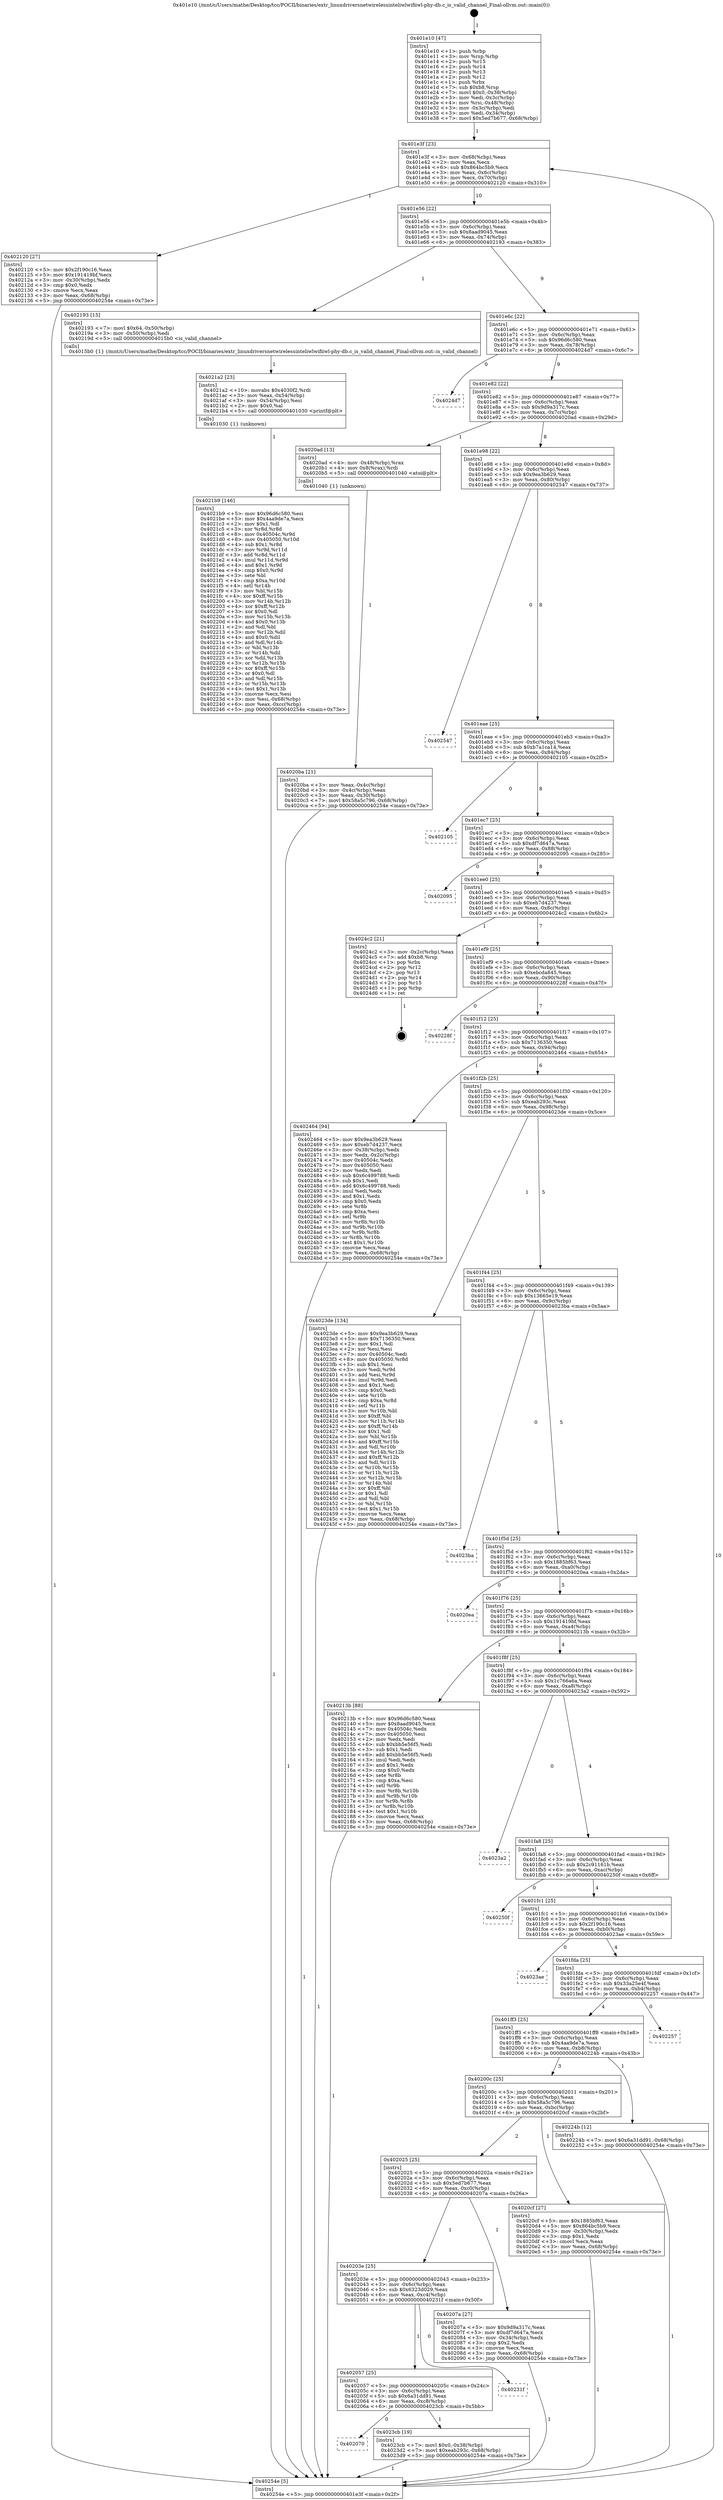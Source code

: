 digraph "0x401e10" {
  label = "0x401e10 (/mnt/c/Users/mathe/Desktop/tcc/POCII/binaries/extr_linuxdriversnetwirelessinteliwlwifiiwl-phy-db.c_is_valid_channel_Final-ollvm.out::main(0))"
  labelloc = "t"
  node[shape=record]

  Entry [label="",width=0.3,height=0.3,shape=circle,fillcolor=black,style=filled]
  "0x401e3f" [label="{
     0x401e3f [23]\l
     | [instrs]\l
     &nbsp;&nbsp;0x401e3f \<+3\>: mov -0x68(%rbp),%eax\l
     &nbsp;&nbsp;0x401e42 \<+2\>: mov %eax,%ecx\l
     &nbsp;&nbsp;0x401e44 \<+6\>: sub $0x864bc5b9,%ecx\l
     &nbsp;&nbsp;0x401e4a \<+3\>: mov %eax,-0x6c(%rbp)\l
     &nbsp;&nbsp;0x401e4d \<+3\>: mov %ecx,-0x70(%rbp)\l
     &nbsp;&nbsp;0x401e50 \<+6\>: je 0000000000402120 \<main+0x310\>\l
  }"]
  "0x402120" [label="{
     0x402120 [27]\l
     | [instrs]\l
     &nbsp;&nbsp;0x402120 \<+5\>: mov $0x2f190c16,%eax\l
     &nbsp;&nbsp;0x402125 \<+5\>: mov $0x191419bf,%ecx\l
     &nbsp;&nbsp;0x40212a \<+3\>: mov -0x30(%rbp),%edx\l
     &nbsp;&nbsp;0x40212d \<+3\>: cmp $0x0,%edx\l
     &nbsp;&nbsp;0x402130 \<+3\>: cmove %ecx,%eax\l
     &nbsp;&nbsp;0x402133 \<+3\>: mov %eax,-0x68(%rbp)\l
     &nbsp;&nbsp;0x402136 \<+5\>: jmp 000000000040254e \<main+0x73e\>\l
  }"]
  "0x401e56" [label="{
     0x401e56 [22]\l
     | [instrs]\l
     &nbsp;&nbsp;0x401e56 \<+5\>: jmp 0000000000401e5b \<main+0x4b\>\l
     &nbsp;&nbsp;0x401e5b \<+3\>: mov -0x6c(%rbp),%eax\l
     &nbsp;&nbsp;0x401e5e \<+5\>: sub $0x8aad9045,%eax\l
     &nbsp;&nbsp;0x401e63 \<+3\>: mov %eax,-0x74(%rbp)\l
     &nbsp;&nbsp;0x401e66 \<+6\>: je 0000000000402193 \<main+0x383\>\l
  }"]
  Exit [label="",width=0.3,height=0.3,shape=circle,fillcolor=black,style=filled,peripheries=2]
  "0x402193" [label="{
     0x402193 [15]\l
     | [instrs]\l
     &nbsp;&nbsp;0x402193 \<+7\>: movl $0x64,-0x50(%rbp)\l
     &nbsp;&nbsp;0x40219a \<+3\>: mov -0x50(%rbp),%edi\l
     &nbsp;&nbsp;0x40219d \<+5\>: call 00000000004015b0 \<is_valid_channel\>\l
     | [calls]\l
     &nbsp;&nbsp;0x4015b0 \{1\} (/mnt/c/Users/mathe/Desktop/tcc/POCII/binaries/extr_linuxdriversnetwirelessinteliwlwifiiwl-phy-db.c_is_valid_channel_Final-ollvm.out::is_valid_channel)\l
  }"]
  "0x401e6c" [label="{
     0x401e6c [22]\l
     | [instrs]\l
     &nbsp;&nbsp;0x401e6c \<+5\>: jmp 0000000000401e71 \<main+0x61\>\l
     &nbsp;&nbsp;0x401e71 \<+3\>: mov -0x6c(%rbp),%eax\l
     &nbsp;&nbsp;0x401e74 \<+5\>: sub $0x96d6c580,%eax\l
     &nbsp;&nbsp;0x401e79 \<+3\>: mov %eax,-0x78(%rbp)\l
     &nbsp;&nbsp;0x401e7c \<+6\>: je 00000000004024d7 \<main+0x6c7\>\l
  }"]
  "0x402070" [label="{
     0x402070\l
  }", style=dashed]
  "0x4024d7" [label="{
     0x4024d7\l
  }", style=dashed]
  "0x401e82" [label="{
     0x401e82 [22]\l
     | [instrs]\l
     &nbsp;&nbsp;0x401e82 \<+5\>: jmp 0000000000401e87 \<main+0x77\>\l
     &nbsp;&nbsp;0x401e87 \<+3\>: mov -0x6c(%rbp),%eax\l
     &nbsp;&nbsp;0x401e8a \<+5\>: sub $0x9d9a317c,%eax\l
     &nbsp;&nbsp;0x401e8f \<+3\>: mov %eax,-0x7c(%rbp)\l
     &nbsp;&nbsp;0x401e92 \<+6\>: je 00000000004020ad \<main+0x29d\>\l
  }"]
  "0x4023cb" [label="{
     0x4023cb [19]\l
     | [instrs]\l
     &nbsp;&nbsp;0x4023cb \<+7\>: movl $0x0,-0x38(%rbp)\l
     &nbsp;&nbsp;0x4023d2 \<+7\>: movl $0xeab293c,-0x68(%rbp)\l
     &nbsp;&nbsp;0x4023d9 \<+5\>: jmp 000000000040254e \<main+0x73e\>\l
  }"]
  "0x4020ad" [label="{
     0x4020ad [13]\l
     | [instrs]\l
     &nbsp;&nbsp;0x4020ad \<+4\>: mov -0x48(%rbp),%rax\l
     &nbsp;&nbsp;0x4020b1 \<+4\>: mov 0x8(%rax),%rdi\l
     &nbsp;&nbsp;0x4020b5 \<+5\>: call 0000000000401040 \<atoi@plt\>\l
     | [calls]\l
     &nbsp;&nbsp;0x401040 \{1\} (unknown)\l
  }"]
  "0x401e98" [label="{
     0x401e98 [22]\l
     | [instrs]\l
     &nbsp;&nbsp;0x401e98 \<+5\>: jmp 0000000000401e9d \<main+0x8d\>\l
     &nbsp;&nbsp;0x401e9d \<+3\>: mov -0x6c(%rbp),%eax\l
     &nbsp;&nbsp;0x401ea0 \<+5\>: sub $0x9ea3b629,%eax\l
     &nbsp;&nbsp;0x401ea5 \<+3\>: mov %eax,-0x80(%rbp)\l
     &nbsp;&nbsp;0x401ea8 \<+6\>: je 0000000000402547 \<main+0x737\>\l
  }"]
  "0x402057" [label="{
     0x402057 [25]\l
     | [instrs]\l
     &nbsp;&nbsp;0x402057 \<+5\>: jmp 000000000040205c \<main+0x24c\>\l
     &nbsp;&nbsp;0x40205c \<+3\>: mov -0x6c(%rbp),%eax\l
     &nbsp;&nbsp;0x40205f \<+5\>: sub $0x6a31dd91,%eax\l
     &nbsp;&nbsp;0x402064 \<+6\>: mov %eax,-0xc8(%rbp)\l
     &nbsp;&nbsp;0x40206a \<+6\>: je 00000000004023cb \<main+0x5bb\>\l
  }"]
  "0x402547" [label="{
     0x402547\l
  }", style=dashed]
  "0x401eae" [label="{
     0x401eae [25]\l
     | [instrs]\l
     &nbsp;&nbsp;0x401eae \<+5\>: jmp 0000000000401eb3 \<main+0xa3\>\l
     &nbsp;&nbsp;0x401eb3 \<+3\>: mov -0x6c(%rbp),%eax\l
     &nbsp;&nbsp;0x401eb6 \<+5\>: sub $0xb7a1ca14,%eax\l
     &nbsp;&nbsp;0x401ebb \<+6\>: mov %eax,-0x84(%rbp)\l
     &nbsp;&nbsp;0x401ec1 \<+6\>: je 0000000000402105 \<main+0x2f5\>\l
  }"]
  "0x40231f" [label="{
     0x40231f\l
  }", style=dashed]
  "0x402105" [label="{
     0x402105\l
  }", style=dashed]
  "0x401ec7" [label="{
     0x401ec7 [25]\l
     | [instrs]\l
     &nbsp;&nbsp;0x401ec7 \<+5\>: jmp 0000000000401ecc \<main+0xbc\>\l
     &nbsp;&nbsp;0x401ecc \<+3\>: mov -0x6c(%rbp),%eax\l
     &nbsp;&nbsp;0x401ecf \<+5\>: sub $0xdf7d647a,%eax\l
     &nbsp;&nbsp;0x401ed4 \<+6\>: mov %eax,-0x88(%rbp)\l
     &nbsp;&nbsp;0x401eda \<+6\>: je 0000000000402095 \<main+0x285\>\l
  }"]
  "0x4021b9" [label="{
     0x4021b9 [146]\l
     | [instrs]\l
     &nbsp;&nbsp;0x4021b9 \<+5\>: mov $0x96d6c580,%esi\l
     &nbsp;&nbsp;0x4021be \<+5\>: mov $0x4aa9de7a,%ecx\l
     &nbsp;&nbsp;0x4021c3 \<+2\>: mov $0x1,%dl\l
     &nbsp;&nbsp;0x4021c5 \<+3\>: xor %r8d,%r8d\l
     &nbsp;&nbsp;0x4021c8 \<+8\>: mov 0x40504c,%r9d\l
     &nbsp;&nbsp;0x4021d0 \<+8\>: mov 0x405050,%r10d\l
     &nbsp;&nbsp;0x4021d8 \<+4\>: sub $0x1,%r8d\l
     &nbsp;&nbsp;0x4021dc \<+3\>: mov %r9d,%r11d\l
     &nbsp;&nbsp;0x4021df \<+3\>: add %r8d,%r11d\l
     &nbsp;&nbsp;0x4021e2 \<+4\>: imul %r11d,%r9d\l
     &nbsp;&nbsp;0x4021e6 \<+4\>: and $0x1,%r9d\l
     &nbsp;&nbsp;0x4021ea \<+4\>: cmp $0x0,%r9d\l
     &nbsp;&nbsp;0x4021ee \<+3\>: sete %bl\l
     &nbsp;&nbsp;0x4021f1 \<+4\>: cmp $0xa,%r10d\l
     &nbsp;&nbsp;0x4021f5 \<+4\>: setl %r14b\l
     &nbsp;&nbsp;0x4021f9 \<+3\>: mov %bl,%r15b\l
     &nbsp;&nbsp;0x4021fc \<+4\>: xor $0xff,%r15b\l
     &nbsp;&nbsp;0x402200 \<+3\>: mov %r14b,%r12b\l
     &nbsp;&nbsp;0x402203 \<+4\>: xor $0xff,%r12b\l
     &nbsp;&nbsp;0x402207 \<+3\>: xor $0x0,%dl\l
     &nbsp;&nbsp;0x40220a \<+3\>: mov %r15b,%r13b\l
     &nbsp;&nbsp;0x40220d \<+4\>: and $0x0,%r13b\l
     &nbsp;&nbsp;0x402211 \<+2\>: and %dl,%bl\l
     &nbsp;&nbsp;0x402213 \<+3\>: mov %r12b,%dil\l
     &nbsp;&nbsp;0x402216 \<+4\>: and $0x0,%dil\l
     &nbsp;&nbsp;0x40221a \<+3\>: and %dl,%r14b\l
     &nbsp;&nbsp;0x40221d \<+3\>: or %bl,%r13b\l
     &nbsp;&nbsp;0x402220 \<+3\>: or %r14b,%dil\l
     &nbsp;&nbsp;0x402223 \<+3\>: xor %dil,%r13b\l
     &nbsp;&nbsp;0x402226 \<+3\>: or %r12b,%r15b\l
     &nbsp;&nbsp;0x402229 \<+4\>: xor $0xff,%r15b\l
     &nbsp;&nbsp;0x40222d \<+3\>: or $0x0,%dl\l
     &nbsp;&nbsp;0x402230 \<+3\>: and %dl,%r15b\l
     &nbsp;&nbsp;0x402233 \<+3\>: or %r15b,%r13b\l
     &nbsp;&nbsp;0x402236 \<+4\>: test $0x1,%r13b\l
     &nbsp;&nbsp;0x40223a \<+3\>: cmovne %ecx,%esi\l
     &nbsp;&nbsp;0x40223d \<+3\>: mov %esi,-0x68(%rbp)\l
     &nbsp;&nbsp;0x402240 \<+6\>: mov %eax,-0xcc(%rbp)\l
     &nbsp;&nbsp;0x402246 \<+5\>: jmp 000000000040254e \<main+0x73e\>\l
  }"]
  "0x402095" [label="{
     0x402095\l
  }", style=dashed]
  "0x401ee0" [label="{
     0x401ee0 [25]\l
     | [instrs]\l
     &nbsp;&nbsp;0x401ee0 \<+5\>: jmp 0000000000401ee5 \<main+0xd5\>\l
     &nbsp;&nbsp;0x401ee5 \<+3\>: mov -0x6c(%rbp),%eax\l
     &nbsp;&nbsp;0x401ee8 \<+5\>: sub $0xeb7d4237,%eax\l
     &nbsp;&nbsp;0x401eed \<+6\>: mov %eax,-0x8c(%rbp)\l
     &nbsp;&nbsp;0x401ef3 \<+6\>: je 00000000004024c2 \<main+0x6b2\>\l
  }"]
  "0x4021a2" [label="{
     0x4021a2 [23]\l
     | [instrs]\l
     &nbsp;&nbsp;0x4021a2 \<+10\>: movabs $0x4030f2,%rdi\l
     &nbsp;&nbsp;0x4021ac \<+3\>: mov %eax,-0x54(%rbp)\l
     &nbsp;&nbsp;0x4021af \<+3\>: mov -0x54(%rbp),%esi\l
     &nbsp;&nbsp;0x4021b2 \<+2\>: mov $0x0,%al\l
     &nbsp;&nbsp;0x4021b4 \<+5\>: call 0000000000401030 \<printf@plt\>\l
     | [calls]\l
     &nbsp;&nbsp;0x401030 \{1\} (unknown)\l
  }"]
  "0x4024c2" [label="{
     0x4024c2 [21]\l
     | [instrs]\l
     &nbsp;&nbsp;0x4024c2 \<+3\>: mov -0x2c(%rbp),%eax\l
     &nbsp;&nbsp;0x4024c5 \<+7\>: add $0xb8,%rsp\l
     &nbsp;&nbsp;0x4024cc \<+1\>: pop %rbx\l
     &nbsp;&nbsp;0x4024cd \<+2\>: pop %r12\l
     &nbsp;&nbsp;0x4024cf \<+2\>: pop %r13\l
     &nbsp;&nbsp;0x4024d1 \<+2\>: pop %r14\l
     &nbsp;&nbsp;0x4024d3 \<+2\>: pop %r15\l
     &nbsp;&nbsp;0x4024d5 \<+1\>: pop %rbp\l
     &nbsp;&nbsp;0x4024d6 \<+1\>: ret\l
  }"]
  "0x401ef9" [label="{
     0x401ef9 [25]\l
     | [instrs]\l
     &nbsp;&nbsp;0x401ef9 \<+5\>: jmp 0000000000401efe \<main+0xee\>\l
     &nbsp;&nbsp;0x401efe \<+3\>: mov -0x6c(%rbp),%eax\l
     &nbsp;&nbsp;0x401f01 \<+5\>: sub $0xebcda845,%eax\l
     &nbsp;&nbsp;0x401f06 \<+6\>: mov %eax,-0x90(%rbp)\l
     &nbsp;&nbsp;0x401f0c \<+6\>: je 000000000040228f \<main+0x47f\>\l
  }"]
  "0x4020ba" [label="{
     0x4020ba [21]\l
     | [instrs]\l
     &nbsp;&nbsp;0x4020ba \<+3\>: mov %eax,-0x4c(%rbp)\l
     &nbsp;&nbsp;0x4020bd \<+3\>: mov -0x4c(%rbp),%eax\l
     &nbsp;&nbsp;0x4020c0 \<+3\>: mov %eax,-0x30(%rbp)\l
     &nbsp;&nbsp;0x4020c3 \<+7\>: movl $0x58a5c796,-0x68(%rbp)\l
     &nbsp;&nbsp;0x4020ca \<+5\>: jmp 000000000040254e \<main+0x73e\>\l
  }"]
  "0x40228f" [label="{
     0x40228f\l
  }", style=dashed]
  "0x401f12" [label="{
     0x401f12 [25]\l
     | [instrs]\l
     &nbsp;&nbsp;0x401f12 \<+5\>: jmp 0000000000401f17 \<main+0x107\>\l
     &nbsp;&nbsp;0x401f17 \<+3\>: mov -0x6c(%rbp),%eax\l
     &nbsp;&nbsp;0x401f1a \<+5\>: sub $0x7136350,%eax\l
     &nbsp;&nbsp;0x401f1f \<+6\>: mov %eax,-0x94(%rbp)\l
     &nbsp;&nbsp;0x401f25 \<+6\>: je 0000000000402464 \<main+0x654\>\l
  }"]
  "0x401e10" [label="{
     0x401e10 [47]\l
     | [instrs]\l
     &nbsp;&nbsp;0x401e10 \<+1\>: push %rbp\l
     &nbsp;&nbsp;0x401e11 \<+3\>: mov %rsp,%rbp\l
     &nbsp;&nbsp;0x401e14 \<+2\>: push %r15\l
     &nbsp;&nbsp;0x401e16 \<+2\>: push %r14\l
     &nbsp;&nbsp;0x401e18 \<+2\>: push %r13\l
     &nbsp;&nbsp;0x401e1a \<+2\>: push %r12\l
     &nbsp;&nbsp;0x401e1c \<+1\>: push %rbx\l
     &nbsp;&nbsp;0x401e1d \<+7\>: sub $0xb8,%rsp\l
     &nbsp;&nbsp;0x401e24 \<+7\>: movl $0x0,-0x38(%rbp)\l
     &nbsp;&nbsp;0x401e2b \<+3\>: mov %edi,-0x3c(%rbp)\l
     &nbsp;&nbsp;0x401e2e \<+4\>: mov %rsi,-0x48(%rbp)\l
     &nbsp;&nbsp;0x401e32 \<+3\>: mov -0x3c(%rbp),%edi\l
     &nbsp;&nbsp;0x401e35 \<+3\>: mov %edi,-0x34(%rbp)\l
     &nbsp;&nbsp;0x401e38 \<+7\>: movl $0x5ed7b677,-0x68(%rbp)\l
  }"]
  "0x402464" [label="{
     0x402464 [94]\l
     | [instrs]\l
     &nbsp;&nbsp;0x402464 \<+5\>: mov $0x9ea3b629,%eax\l
     &nbsp;&nbsp;0x402469 \<+5\>: mov $0xeb7d4237,%ecx\l
     &nbsp;&nbsp;0x40246e \<+3\>: mov -0x38(%rbp),%edx\l
     &nbsp;&nbsp;0x402471 \<+3\>: mov %edx,-0x2c(%rbp)\l
     &nbsp;&nbsp;0x402474 \<+7\>: mov 0x40504c,%edx\l
     &nbsp;&nbsp;0x40247b \<+7\>: mov 0x405050,%esi\l
     &nbsp;&nbsp;0x402482 \<+2\>: mov %edx,%edi\l
     &nbsp;&nbsp;0x402484 \<+6\>: sub $0x6c499788,%edi\l
     &nbsp;&nbsp;0x40248a \<+3\>: sub $0x1,%edi\l
     &nbsp;&nbsp;0x40248d \<+6\>: add $0x6c499788,%edi\l
     &nbsp;&nbsp;0x402493 \<+3\>: imul %edi,%edx\l
     &nbsp;&nbsp;0x402496 \<+3\>: and $0x1,%edx\l
     &nbsp;&nbsp;0x402499 \<+3\>: cmp $0x0,%edx\l
     &nbsp;&nbsp;0x40249c \<+4\>: sete %r8b\l
     &nbsp;&nbsp;0x4024a0 \<+3\>: cmp $0xa,%esi\l
     &nbsp;&nbsp;0x4024a3 \<+4\>: setl %r9b\l
     &nbsp;&nbsp;0x4024a7 \<+3\>: mov %r8b,%r10b\l
     &nbsp;&nbsp;0x4024aa \<+3\>: and %r9b,%r10b\l
     &nbsp;&nbsp;0x4024ad \<+3\>: xor %r9b,%r8b\l
     &nbsp;&nbsp;0x4024b0 \<+3\>: or %r8b,%r10b\l
     &nbsp;&nbsp;0x4024b3 \<+4\>: test $0x1,%r10b\l
     &nbsp;&nbsp;0x4024b7 \<+3\>: cmovne %ecx,%eax\l
     &nbsp;&nbsp;0x4024ba \<+3\>: mov %eax,-0x68(%rbp)\l
     &nbsp;&nbsp;0x4024bd \<+5\>: jmp 000000000040254e \<main+0x73e\>\l
  }"]
  "0x401f2b" [label="{
     0x401f2b [25]\l
     | [instrs]\l
     &nbsp;&nbsp;0x401f2b \<+5\>: jmp 0000000000401f30 \<main+0x120\>\l
     &nbsp;&nbsp;0x401f30 \<+3\>: mov -0x6c(%rbp),%eax\l
     &nbsp;&nbsp;0x401f33 \<+5\>: sub $0xeab293c,%eax\l
     &nbsp;&nbsp;0x401f38 \<+6\>: mov %eax,-0x98(%rbp)\l
     &nbsp;&nbsp;0x401f3e \<+6\>: je 00000000004023de \<main+0x5ce\>\l
  }"]
  "0x40254e" [label="{
     0x40254e [5]\l
     | [instrs]\l
     &nbsp;&nbsp;0x40254e \<+5\>: jmp 0000000000401e3f \<main+0x2f\>\l
  }"]
  "0x4023de" [label="{
     0x4023de [134]\l
     | [instrs]\l
     &nbsp;&nbsp;0x4023de \<+5\>: mov $0x9ea3b629,%eax\l
     &nbsp;&nbsp;0x4023e3 \<+5\>: mov $0x7136350,%ecx\l
     &nbsp;&nbsp;0x4023e8 \<+2\>: mov $0x1,%dl\l
     &nbsp;&nbsp;0x4023ea \<+2\>: xor %esi,%esi\l
     &nbsp;&nbsp;0x4023ec \<+7\>: mov 0x40504c,%edi\l
     &nbsp;&nbsp;0x4023f3 \<+8\>: mov 0x405050,%r8d\l
     &nbsp;&nbsp;0x4023fb \<+3\>: sub $0x1,%esi\l
     &nbsp;&nbsp;0x4023fe \<+3\>: mov %edi,%r9d\l
     &nbsp;&nbsp;0x402401 \<+3\>: add %esi,%r9d\l
     &nbsp;&nbsp;0x402404 \<+4\>: imul %r9d,%edi\l
     &nbsp;&nbsp;0x402408 \<+3\>: and $0x1,%edi\l
     &nbsp;&nbsp;0x40240b \<+3\>: cmp $0x0,%edi\l
     &nbsp;&nbsp;0x40240e \<+4\>: sete %r10b\l
     &nbsp;&nbsp;0x402412 \<+4\>: cmp $0xa,%r8d\l
     &nbsp;&nbsp;0x402416 \<+4\>: setl %r11b\l
     &nbsp;&nbsp;0x40241a \<+3\>: mov %r10b,%bl\l
     &nbsp;&nbsp;0x40241d \<+3\>: xor $0xff,%bl\l
     &nbsp;&nbsp;0x402420 \<+3\>: mov %r11b,%r14b\l
     &nbsp;&nbsp;0x402423 \<+4\>: xor $0xff,%r14b\l
     &nbsp;&nbsp;0x402427 \<+3\>: xor $0x1,%dl\l
     &nbsp;&nbsp;0x40242a \<+3\>: mov %bl,%r15b\l
     &nbsp;&nbsp;0x40242d \<+4\>: and $0xff,%r15b\l
     &nbsp;&nbsp;0x402431 \<+3\>: and %dl,%r10b\l
     &nbsp;&nbsp;0x402434 \<+3\>: mov %r14b,%r12b\l
     &nbsp;&nbsp;0x402437 \<+4\>: and $0xff,%r12b\l
     &nbsp;&nbsp;0x40243b \<+3\>: and %dl,%r11b\l
     &nbsp;&nbsp;0x40243e \<+3\>: or %r10b,%r15b\l
     &nbsp;&nbsp;0x402441 \<+3\>: or %r11b,%r12b\l
     &nbsp;&nbsp;0x402444 \<+3\>: xor %r12b,%r15b\l
     &nbsp;&nbsp;0x402447 \<+3\>: or %r14b,%bl\l
     &nbsp;&nbsp;0x40244a \<+3\>: xor $0xff,%bl\l
     &nbsp;&nbsp;0x40244d \<+3\>: or $0x1,%dl\l
     &nbsp;&nbsp;0x402450 \<+2\>: and %dl,%bl\l
     &nbsp;&nbsp;0x402452 \<+3\>: or %bl,%r15b\l
     &nbsp;&nbsp;0x402455 \<+4\>: test $0x1,%r15b\l
     &nbsp;&nbsp;0x402459 \<+3\>: cmovne %ecx,%eax\l
     &nbsp;&nbsp;0x40245c \<+3\>: mov %eax,-0x68(%rbp)\l
     &nbsp;&nbsp;0x40245f \<+5\>: jmp 000000000040254e \<main+0x73e\>\l
  }"]
  "0x401f44" [label="{
     0x401f44 [25]\l
     | [instrs]\l
     &nbsp;&nbsp;0x401f44 \<+5\>: jmp 0000000000401f49 \<main+0x139\>\l
     &nbsp;&nbsp;0x401f49 \<+3\>: mov -0x6c(%rbp),%eax\l
     &nbsp;&nbsp;0x401f4c \<+5\>: sub $0x13665e19,%eax\l
     &nbsp;&nbsp;0x401f51 \<+6\>: mov %eax,-0x9c(%rbp)\l
     &nbsp;&nbsp;0x401f57 \<+6\>: je 00000000004023ba \<main+0x5aa\>\l
  }"]
  "0x40203e" [label="{
     0x40203e [25]\l
     | [instrs]\l
     &nbsp;&nbsp;0x40203e \<+5\>: jmp 0000000000402043 \<main+0x233\>\l
     &nbsp;&nbsp;0x402043 \<+3\>: mov -0x6c(%rbp),%eax\l
     &nbsp;&nbsp;0x402046 \<+5\>: sub $0x6323d029,%eax\l
     &nbsp;&nbsp;0x40204b \<+6\>: mov %eax,-0xc4(%rbp)\l
     &nbsp;&nbsp;0x402051 \<+6\>: je 000000000040231f \<main+0x50f\>\l
  }"]
  "0x4023ba" [label="{
     0x4023ba\l
  }", style=dashed]
  "0x401f5d" [label="{
     0x401f5d [25]\l
     | [instrs]\l
     &nbsp;&nbsp;0x401f5d \<+5\>: jmp 0000000000401f62 \<main+0x152\>\l
     &nbsp;&nbsp;0x401f62 \<+3\>: mov -0x6c(%rbp),%eax\l
     &nbsp;&nbsp;0x401f65 \<+5\>: sub $0x1885bf63,%eax\l
     &nbsp;&nbsp;0x401f6a \<+6\>: mov %eax,-0xa0(%rbp)\l
     &nbsp;&nbsp;0x401f70 \<+6\>: je 00000000004020ea \<main+0x2da\>\l
  }"]
  "0x40207a" [label="{
     0x40207a [27]\l
     | [instrs]\l
     &nbsp;&nbsp;0x40207a \<+5\>: mov $0x9d9a317c,%eax\l
     &nbsp;&nbsp;0x40207f \<+5\>: mov $0xdf7d647a,%ecx\l
     &nbsp;&nbsp;0x402084 \<+3\>: mov -0x34(%rbp),%edx\l
     &nbsp;&nbsp;0x402087 \<+3\>: cmp $0x2,%edx\l
     &nbsp;&nbsp;0x40208a \<+3\>: cmovne %ecx,%eax\l
     &nbsp;&nbsp;0x40208d \<+3\>: mov %eax,-0x68(%rbp)\l
     &nbsp;&nbsp;0x402090 \<+5\>: jmp 000000000040254e \<main+0x73e\>\l
  }"]
  "0x4020ea" [label="{
     0x4020ea\l
  }", style=dashed]
  "0x401f76" [label="{
     0x401f76 [25]\l
     | [instrs]\l
     &nbsp;&nbsp;0x401f76 \<+5\>: jmp 0000000000401f7b \<main+0x16b\>\l
     &nbsp;&nbsp;0x401f7b \<+3\>: mov -0x6c(%rbp),%eax\l
     &nbsp;&nbsp;0x401f7e \<+5\>: sub $0x191419bf,%eax\l
     &nbsp;&nbsp;0x401f83 \<+6\>: mov %eax,-0xa4(%rbp)\l
     &nbsp;&nbsp;0x401f89 \<+6\>: je 000000000040213b \<main+0x32b\>\l
  }"]
  "0x402025" [label="{
     0x402025 [25]\l
     | [instrs]\l
     &nbsp;&nbsp;0x402025 \<+5\>: jmp 000000000040202a \<main+0x21a\>\l
     &nbsp;&nbsp;0x40202a \<+3\>: mov -0x6c(%rbp),%eax\l
     &nbsp;&nbsp;0x40202d \<+5\>: sub $0x5ed7b677,%eax\l
     &nbsp;&nbsp;0x402032 \<+6\>: mov %eax,-0xc0(%rbp)\l
     &nbsp;&nbsp;0x402038 \<+6\>: je 000000000040207a \<main+0x26a\>\l
  }"]
  "0x40213b" [label="{
     0x40213b [88]\l
     | [instrs]\l
     &nbsp;&nbsp;0x40213b \<+5\>: mov $0x96d6c580,%eax\l
     &nbsp;&nbsp;0x402140 \<+5\>: mov $0x8aad9045,%ecx\l
     &nbsp;&nbsp;0x402145 \<+7\>: mov 0x40504c,%edx\l
     &nbsp;&nbsp;0x40214c \<+7\>: mov 0x405050,%esi\l
     &nbsp;&nbsp;0x402153 \<+2\>: mov %edx,%edi\l
     &nbsp;&nbsp;0x402155 \<+6\>: sub $0xbb5e56f5,%edi\l
     &nbsp;&nbsp;0x40215b \<+3\>: sub $0x1,%edi\l
     &nbsp;&nbsp;0x40215e \<+6\>: add $0xbb5e56f5,%edi\l
     &nbsp;&nbsp;0x402164 \<+3\>: imul %edi,%edx\l
     &nbsp;&nbsp;0x402167 \<+3\>: and $0x1,%edx\l
     &nbsp;&nbsp;0x40216a \<+3\>: cmp $0x0,%edx\l
     &nbsp;&nbsp;0x40216d \<+4\>: sete %r8b\l
     &nbsp;&nbsp;0x402171 \<+3\>: cmp $0xa,%esi\l
     &nbsp;&nbsp;0x402174 \<+4\>: setl %r9b\l
     &nbsp;&nbsp;0x402178 \<+3\>: mov %r8b,%r10b\l
     &nbsp;&nbsp;0x40217b \<+3\>: and %r9b,%r10b\l
     &nbsp;&nbsp;0x40217e \<+3\>: xor %r9b,%r8b\l
     &nbsp;&nbsp;0x402181 \<+3\>: or %r8b,%r10b\l
     &nbsp;&nbsp;0x402184 \<+4\>: test $0x1,%r10b\l
     &nbsp;&nbsp;0x402188 \<+3\>: cmovne %ecx,%eax\l
     &nbsp;&nbsp;0x40218b \<+3\>: mov %eax,-0x68(%rbp)\l
     &nbsp;&nbsp;0x40218e \<+5\>: jmp 000000000040254e \<main+0x73e\>\l
  }"]
  "0x401f8f" [label="{
     0x401f8f [25]\l
     | [instrs]\l
     &nbsp;&nbsp;0x401f8f \<+5\>: jmp 0000000000401f94 \<main+0x184\>\l
     &nbsp;&nbsp;0x401f94 \<+3\>: mov -0x6c(%rbp),%eax\l
     &nbsp;&nbsp;0x401f97 \<+5\>: sub $0x1c766a6a,%eax\l
     &nbsp;&nbsp;0x401f9c \<+6\>: mov %eax,-0xa8(%rbp)\l
     &nbsp;&nbsp;0x401fa2 \<+6\>: je 00000000004023a2 \<main+0x592\>\l
  }"]
  "0x4020cf" [label="{
     0x4020cf [27]\l
     | [instrs]\l
     &nbsp;&nbsp;0x4020cf \<+5\>: mov $0x1885bf63,%eax\l
     &nbsp;&nbsp;0x4020d4 \<+5\>: mov $0x864bc5b9,%ecx\l
     &nbsp;&nbsp;0x4020d9 \<+3\>: mov -0x30(%rbp),%edx\l
     &nbsp;&nbsp;0x4020dc \<+3\>: cmp $0x1,%edx\l
     &nbsp;&nbsp;0x4020df \<+3\>: cmovl %ecx,%eax\l
     &nbsp;&nbsp;0x4020e2 \<+3\>: mov %eax,-0x68(%rbp)\l
     &nbsp;&nbsp;0x4020e5 \<+5\>: jmp 000000000040254e \<main+0x73e\>\l
  }"]
  "0x4023a2" [label="{
     0x4023a2\l
  }", style=dashed]
  "0x401fa8" [label="{
     0x401fa8 [25]\l
     | [instrs]\l
     &nbsp;&nbsp;0x401fa8 \<+5\>: jmp 0000000000401fad \<main+0x19d\>\l
     &nbsp;&nbsp;0x401fad \<+3\>: mov -0x6c(%rbp),%eax\l
     &nbsp;&nbsp;0x401fb0 \<+5\>: sub $0x2c91161b,%eax\l
     &nbsp;&nbsp;0x401fb5 \<+6\>: mov %eax,-0xac(%rbp)\l
     &nbsp;&nbsp;0x401fbb \<+6\>: je 000000000040250f \<main+0x6ff\>\l
  }"]
  "0x40200c" [label="{
     0x40200c [25]\l
     | [instrs]\l
     &nbsp;&nbsp;0x40200c \<+5\>: jmp 0000000000402011 \<main+0x201\>\l
     &nbsp;&nbsp;0x402011 \<+3\>: mov -0x6c(%rbp),%eax\l
     &nbsp;&nbsp;0x402014 \<+5\>: sub $0x58a5c796,%eax\l
     &nbsp;&nbsp;0x402019 \<+6\>: mov %eax,-0xbc(%rbp)\l
     &nbsp;&nbsp;0x40201f \<+6\>: je 00000000004020cf \<main+0x2bf\>\l
  }"]
  "0x40250f" [label="{
     0x40250f\l
  }", style=dashed]
  "0x401fc1" [label="{
     0x401fc1 [25]\l
     | [instrs]\l
     &nbsp;&nbsp;0x401fc1 \<+5\>: jmp 0000000000401fc6 \<main+0x1b6\>\l
     &nbsp;&nbsp;0x401fc6 \<+3\>: mov -0x6c(%rbp),%eax\l
     &nbsp;&nbsp;0x401fc9 \<+5\>: sub $0x2f190c16,%eax\l
     &nbsp;&nbsp;0x401fce \<+6\>: mov %eax,-0xb0(%rbp)\l
     &nbsp;&nbsp;0x401fd4 \<+6\>: je 00000000004023ae \<main+0x59e\>\l
  }"]
  "0x40224b" [label="{
     0x40224b [12]\l
     | [instrs]\l
     &nbsp;&nbsp;0x40224b \<+7\>: movl $0x6a31dd91,-0x68(%rbp)\l
     &nbsp;&nbsp;0x402252 \<+5\>: jmp 000000000040254e \<main+0x73e\>\l
  }"]
  "0x4023ae" [label="{
     0x4023ae\l
  }", style=dashed]
  "0x401fda" [label="{
     0x401fda [25]\l
     | [instrs]\l
     &nbsp;&nbsp;0x401fda \<+5\>: jmp 0000000000401fdf \<main+0x1cf\>\l
     &nbsp;&nbsp;0x401fdf \<+3\>: mov -0x6c(%rbp),%eax\l
     &nbsp;&nbsp;0x401fe2 \<+5\>: sub $0x33a25e4f,%eax\l
     &nbsp;&nbsp;0x401fe7 \<+6\>: mov %eax,-0xb4(%rbp)\l
     &nbsp;&nbsp;0x401fed \<+6\>: je 0000000000402257 \<main+0x447\>\l
  }"]
  "0x401ff3" [label="{
     0x401ff3 [25]\l
     | [instrs]\l
     &nbsp;&nbsp;0x401ff3 \<+5\>: jmp 0000000000401ff8 \<main+0x1e8\>\l
     &nbsp;&nbsp;0x401ff8 \<+3\>: mov -0x6c(%rbp),%eax\l
     &nbsp;&nbsp;0x401ffb \<+5\>: sub $0x4aa9de7a,%eax\l
     &nbsp;&nbsp;0x402000 \<+6\>: mov %eax,-0xb8(%rbp)\l
     &nbsp;&nbsp;0x402006 \<+6\>: je 000000000040224b \<main+0x43b\>\l
  }"]
  "0x402257" [label="{
     0x402257\l
  }", style=dashed]
  Entry -> "0x401e10" [label=" 1"]
  "0x401e3f" -> "0x402120" [label=" 1"]
  "0x401e3f" -> "0x401e56" [label=" 10"]
  "0x4024c2" -> Exit [label=" 1"]
  "0x401e56" -> "0x402193" [label=" 1"]
  "0x401e56" -> "0x401e6c" [label=" 9"]
  "0x402464" -> "0x40254e" [label=" 1"]
  "0x401e6c" -> "0x4024d7" [label=" 0"]
  "0x401e6c" -> "0x401e82" [label=" 9"]
  "0x4023de" -> "0x40254e" [label=" 1"]
  "0x401e82" -> "0x4020ad" [label=" 1"]
  "0x401e82" -> "0x401e98" [label=" 8"]
  "0x4023cb" -> "0x40254e" [label=" 1"]
  "0x401e98" -> "0x402547" [label=" 0"]
  "0x401e98" -> "0x401eae" [label=" 8"]
  "0x402057" -> "0x4023cb" [label=" 1"]
  "0x401eae" -> "0x402105" [label=" 0"]
  "0x401eae" -> "0x401ec7" [label=" 8"]
  "0x402057" -> "0x402070" [label=" 0"]
  "0x401ec7" -> "0x402095" [label=" 0"]
  "0x401ec7" -> "0x401ee0" [label=" 8"]
  "0x40203e" -> "0x40231f" [label=" 0"]
  "0x401ee0" -> "0x4024c2" [label=" 1"]
  "0x401ee0" -> "0x401ef9" [label=" 7"]
  "0x40203e" -> "0x402057" [label=" 1"]
  "0x401ef9" -> "0x40228f" [label=" 0"]
  "0x401ef9" -> "0x401f12" [label=" 7"]
  "0x40224b" -> "0x40254e" [label=" 1"]
  "0x401f12" -> "0x402464" [label=" 1"]
  "0x401f12" -> "0x401f2b" [label=" 6"]
  "0x4021b9" -> "0x40254e" [label=" 1"]
  "0x401f2b" -> "0x4023de" [label=" 1"]
  "0x401f2b" -> "0x401f44" [label=" 5"]
  "0x4021a2" -> "0x4021b9" [label=" 1"]
  "0x401f44" -> "0x4023ba" [label=" 0"]
  "0x401f44" -> "0x401f5d" [label=" 5"]
  "0x402193" -> "0x4021a2" [label=" 1"]
  "0x401f5d" -> "0x4020ea" [label=" 0"]
  "0x401f5d" -> "0x401f76" [label=" 5"]
  "0x40213b" -> "0x40254e" [label=" 1"]
  "0x401f76" -> "0x40213b" [label=" 1"]
  "0x401f76" -> "0x401f8f" [label=" 4"]
  "0x4020cf" -> "0x40254e" [label=" 1"]
  "0x401f8f" -> "0x4023a2" [label=" 0"]
  "0x401f8f" -> "0x401fa8" [label=" 4"]
  "0x4020ba" -> "0x40254e" [label=" 1"]
  "0x401fa8" -> "0x40250f" [label=" 0"]
  "0x401fa8" -> "0x401fc1" [label=" 4"]
  "0x40254e" -> "0x401e3f" [label=" 10"]
  "0x401fc1" -> "0x4023ae" [label=" 0"]
  "0x401fc1" -> "0x401fda" [label=" 4"]
  "0x401e10" -> "0x401e3f" [label=" 1"]
  "0x401fda" -> "0x402257" [label=" 0"]
  "0x401fda" -> "0x401ff3" [label=" 4"]
  "0x40207a" -> "0x40254e" [label=" 1"]
  "0x401ff3" -> "0x40224b" [label=" 1"]
  "0x401ff3" -> "0x40200c" [label=" 3"]
  "0x4020ad" -> "0x4020ba" [label=" 1"]
  "0x40200c" -> "0x4020cf" [label=" 1"]
  "0x40200c" -> "0x402025" [label=" 2"]
  "0x402120" -> "0x40254e" [label=" 1"]
  "0x402025" -> "0x40207a" [label=" 1"]
  "0x402025" -> "0x40203e" [label=" 1"]
}
